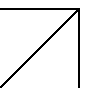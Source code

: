 beginfig(0)
  pair A[];
  A[0]:=(-1cm, -1cm);
  A[1]:=( 1cm, -1cm);
  A[2]:=( 1cm,  1cm);
  A[3]:=(-1cm,  1cm);
  draw A[0]--A[1]--A[2]--A[3]--cycle;
  draw A[0]--A[2];
  draw A[1]--A[3];
endfig;

end;